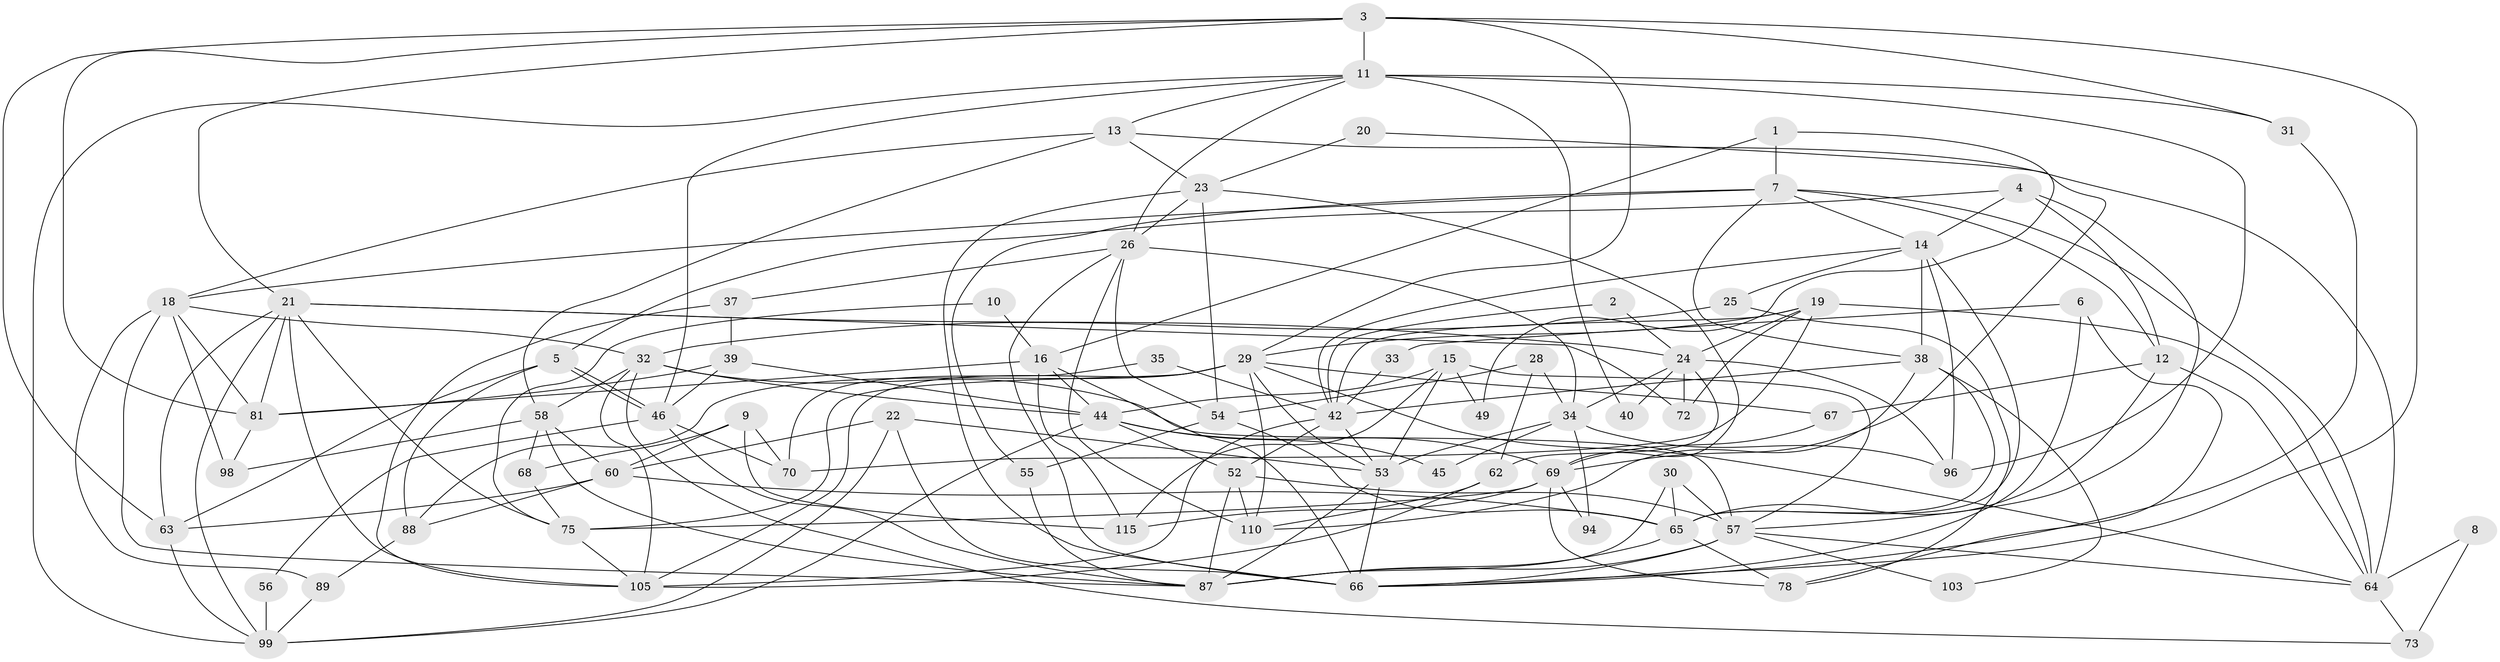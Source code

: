 // original degree distribution, {3: 0.28205128205128205, 2: 0.15384615384615385, 5: 0.20512820512820512, 7: 0.05128205128205128, 4: 0.2222222222222222, 6: 0.05982905982905983, 9: 0.008547008547008548, 8: 0.017094017094017096}
// Generated by graph-tools (version 1.1) at 2025/41/03/06/25 10:41:54]
// undirected, 75 vertices, 186 edges
graph export_dot {
graph [start="1"]
  node [color=gray90,style=filled];
  1;
  2;
  3 [super="+17"];
  4 [super="+36"];
  5;
  6;
  7;
  8 [super="+90"];
  9 [super="+43"];
  10;
  11 [super="+85"];
  12 [super="+41"];
  13 [super="+47"];
  14 [super="+50"];
  15 [super="+101"];
  16 [super="+93"];
  18 [super="+104"];
  19 [super="+61"];
  20;
  21 [super="+27"];
  22 [super="+86"];
  23 [super="+74"];
  24 [super="+116"];
  25;
  26 [super="+48"];
  28;
  29 [super="+97"];
  30;
  31 [super="+51"];
  32 [super="+102"];
  33;
  34 [super="+84"];
  35;
  37;
  38 [super="+80"];
  39;
  40;
  42 [super="+107"];
  44 [super="+95"];
  45;
  46 [super="+71"];
  49;
  52 [super="+83"];
  53 [super="+111"];
  54 [super="+113"];
  55;
  56;
  57 [super="+92"];
  58 [super="+59"];
  60 [super="+114"];
  62;
  63;
  64 [super="+77"];
  65 [super="+106"];
  66 [super="+91"];
  67;
  68;
  69 [super="+109"];
  70;
  72;
  73;
  75 [super="+76"];
  78 [super="+79"];
  81 [super="+82"];
  87 [super="+108"];
  88 [super="+117"];
  89;
  94;
  96;
  98;
  99 [super="+100"];
  103;
  105 [super="+112"];
  110;
  115;
  1 -- 7;
  1 -- 16;
  1 -- 49;
  2 -- 42;
  2 -- 24;
  3 -- 29;
  3 -- 66;
  3 -- 11;
  3 -- 81;
  3 -- 63;
  3 -- 21;
  3 -- 31;
  4 -- 5;
  4 -- 12;
  4 -- 57;
  4 -- 14;
  5 -- 63;
  5 -- 46;
  5 -- 46;
  5 -- 88;
  6 -- 33;
  6 -- 66;
  6 -- 78;
  7 -- 18;
  7 -- 12;
  7 -- 55;
  7 -- 14;
  7 -- 64;
  7 -- 38;
  8 -- 64;
  8 -- 73 [weight=2];
  9 -- 60;
  9 -- 68;
  9 -- 115;
  9 -- 70;
  10 -- 75;
  10 -- 16;
  11 -- 31;
  11 -- 40 [weight=2];
  11 -- 96;
  11 -- 99;
  11 -- 26;
  11 -- 13;
  11 -- 46;
  12 -- 64;
  12 -- 65;
  12 -- 67;
  13 -- 64;
  13 -- 18;
  13 -- 58;
  13 -- 23;
  14 -- 38;
  14 -- 96;
  14 -- 25;
  14 -- 65;
  14 -- 42;
  15 -- 115;
  15 -- 49;
  15 -- 44;
  15 -- 57;
  15 -- 53;
  16 -- 81;
  16 -- 115;
  16 -- 66;
  16 -- 44;
  18 -- 89;
  18 -- 81;
  18 -- 98;
  18 -- 87;
  18 -- 32;
  19 -- 72;
  19 -- 64;
  19 -- 24;
  19 -- 42;
  19 -- 29;
  19 -- 70;
  20 -- 69;
  20 -- 23;
  21 -- 99;
  21 -- 105;
  21 -- 63;
  21 -- 72;
  21 -- 75;
  21 -- 24;
  21 -- 81;
  22 -- 66 [weight=2];
  22 -- 53;
  22 -- 60;
  22 -- 99;
  23 -- 66;
  23 -- 54;
  23 -- 26;
  23 -- 69;
  24 -- 96;
  24 -- 34;
  24 -- 40;
  24 -- 62;
  24 -- 72;
  25 -- 32;
  25 -- 78;
  26 -- 37;
  26 -- 66;
  26 -- 110;
  26 -- 54;
  26 -- 34;
  28 -- 62;
  28 -- 54;
  28 -- 34;
  29 -- 105;
  29 -- 67;
  29 -- 110;
  29 -- 75;
  29 -- 64;
  29 -- 88;
  29 -- 53;
  30 -- 65;
  30 -- 87;
  30 -- 57;
  31 -- 66;
  32 -- 58 [weight=2];
  32 -- 73;
  32 -- 105;
  32 -- 57;
  32 -- 44;
  33 -- 42;
  34 -- 45;
  34 -- 96;
  34 -- 94;
  34 -- 53;
  35 -- 70;
  35 -- 42;
  37 -- 39;
  37 -- 105;
  38 -- 65;
  38 -- 103;
  38 -- 42;
  38 -- 110;
  39 -- 46;
  39 -- 44;
  39 -- 81;
  42 -- 52;
  42 -- 105;
  42 -- 53;
  44 -- 52;
  44 -- 99;
  44 -- 45;
  44 -- 69;
  46 -- 56;
  46 -- 70;
  46 -- 87;
  52 -- 110;
  52 -- 57 [weight=2];
  52 -- 87;
  53 -- 87;
  53 -- 66;
  54 -- 55;
  54 -- 65;
  55 -- 87;
  56 -- 99;
  57 -- 64;
  57 -- 103;
  57 -- 66;
  57 -- 87;
  58 -- 98;
  58 -- 68;
  58 -- 87;
  58 -- 60;
  60 -- 65;
  60 -- 63;
  60 -- 88;
  62 -- 110;
  62 -- 105;
  63 -- 99;
  64 -- 73;
  65 -- 78;
  65 -- 87;
  67 -- 69;
  68 -- 75;
  69 -- 75;
  69 -- 115;
  69 -- 94;
  69 -- 78;
  75 -- 105;
  81 -- 98;
  88 -- 89;
  89 -- 99;
}
